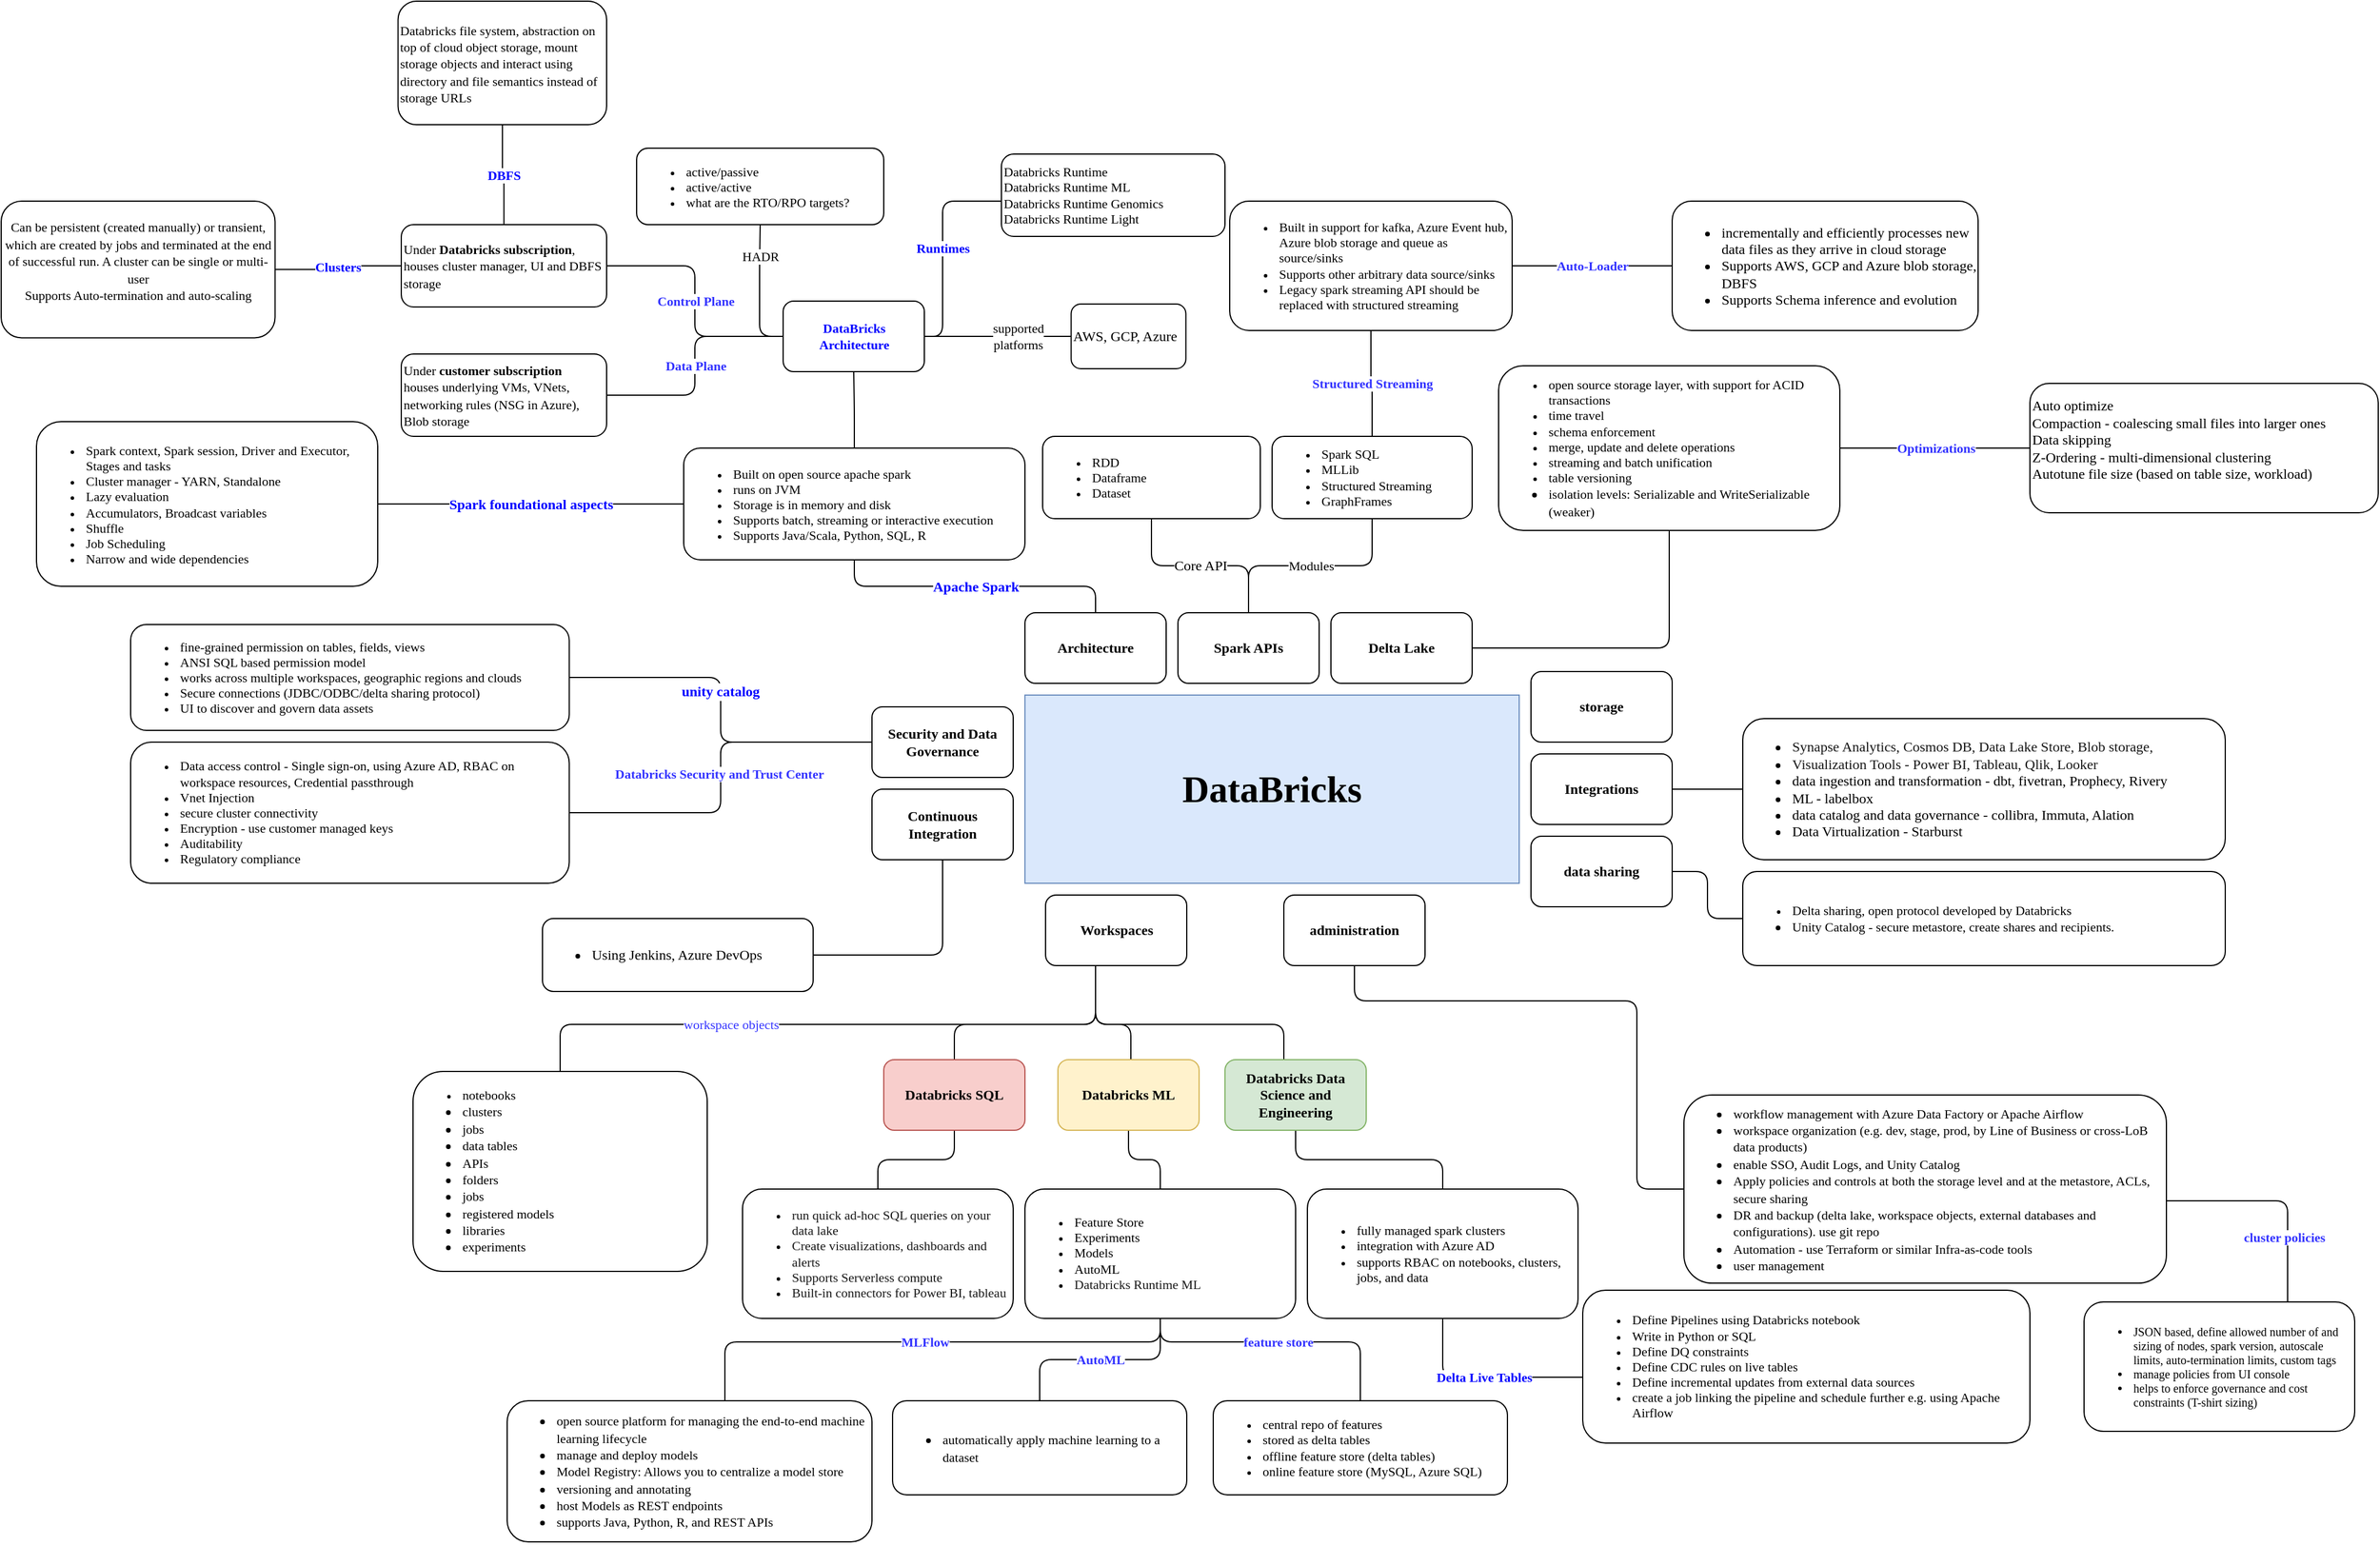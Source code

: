 <mxfile version="17.2.1" type="github" pages="2">
  <diagram id="xfbisKgPo5yGwsmO2iI5" name="Page-1">
    <mxGraphModel dx="1590" dy="1529" grid="1" gridSize="10" guides="1" tooltips="1" connect="1" arrows="1" fold="1" page="1" pageScale="1" pageWidth="850" pageHeight="1100" math="0" shadow="0">
      <root>
        <mxCell id="0" />
        <mxCell id="1" parent="0" />
        <mxCell id="V43_jzV2RidBm6Wxg-L6-1" value="&lt;h3&gt;DataBricks&lt;/h3&gt;" style="rounded=0;whiteSpace=wrap;html=1;fontFamily=Tahoma;fontSize=27;fillColor=#dae8fc;strokeColor=#6c8ebf;" parent="1" vertex="1">
          <mxGeometry x="160" y="150" width="420" height="160" as="geometry" />
        </mxCell>
        <mxCell id="V43_jzV2RidBm6Wxg-L6-4" value="Apache Spark" style="edgeStyle=orthogonalEdgeStyle;rounded=1;orthogonalLoop=1;jettySize=auto;html=1;fontFamily=Tahoma;fontSize=12;endArrow=none;endFill=0;fontColor=#0000FF;fontStyle=1" parent="1" source="V43_jzV2RidBm6Wxg-L6-2" target="V43_jzV2RidBm6Wxg-L6-3" edge="1">
          <mxGeometry relative="1" as="geometry" />
        </mxCell>
        <mxCell id="V43_jzV2RidBm6Wxg-L6-2" value="&lt;p style=&quot;font-size: 12px&quot;&gt;Architecture&lt;/p&gt;" style="rounded=1;whiteSpace=wrap;html=1;fontFamily=Tahoma;fontSize=27;fontStyle=1" parent="1" vertex="1">
          <mxGeometry x="160" y="80" width="120" height="60" as="geometry" />
        </mxCell>
        <mxCell id="V43_jzV2RidBm6Wxg-L6-50" value="supported&lt;br&gt;platforms" style="edgeStyle=orthogonalEdgeStyle;rounded=1;orthogonalLoop=1;jettySize=auto;html=1;fontFamily=Tahoma;fontSize=11;endArrow=none;endFill=0;entryX=0;entryY=0.5;entryDx=0;entryDy=0;" parent="1" source="Ct0M-siwjqjeuyYmhKqq-28" target="V43_jzV2RidBm6Wxg-L6-12" edge="1">
          <mxGeometry x="0.265" relative="1" as="geometry">
            <mxPoint as="offset" />
          </mxGeometry>
        </mxCell>
        <mxCell id="Uxrqat-RcbdeCMddSxPX-3" value="HADR" style="edgeStyle=orthogonalEdgeStyle;rounded=1;orthogonalLoop=1;jettySize=auto;html=1;endArrow=none;endFill=0;fontFamily=Tahoma;exitX=0;exitY=0.5;exitDx=0;exitDy=0;" parent="1" source="Ct0M-siwjqjeuyYmhKqq-28" target="Uxrqat-RcbdeCMddSxPX-2" edge="1">
          <mxGeometry x="0.533" relative="1" as="geometry">
            <mxPoint x="-35.5" y="-40" as="sourcePoint" />
            <mxPoint as="offset" />
          </mxGeometry>
        </mxCell>
        <mxCell id="Ct0M-siwjqjeuyYmhKqq-25" value="Control Plane" style="edgeStyle=orthogonalEdgeStyle;rounded=1;orthogonalLoop=1;jettySize=auto;html=1;fontFamily=Tahoma;fontSize=11;fontColor=#3333FF;endArrow=none;endFill=0;fontStyle=1" edge="1" parent="1" source="Ct0M-siwjqjeuyYmhKqq-28" target="Ct0M-siwjqjeuyYmhKqq-24">
          <mxGeometry relative="1" as="geometry" />
        </mxCell>
        <mxCell id="Ct0M-siwjqjeuyYmhKqq-27" value="Data Plane" style="edgeStyle=orthogonalEdgeStyle;rounded=1;orthogonalLoop=1;jettySize=auto;html=1;fontFamily=Tahoma;fontSize=11;fontColor=#3333FF;endArrow=none;endFill=0;fontStyle=1" edge="1" parent="1" source="Ct0M-siwjqjeuyYmhKqq-28" target="Ct0M-siwjqjeuyYmhKqq-26">
          <mxGeometry relative="1" as="geometry" />
        </mxCell>
        <mxCell id="Ct0M-siwjqjeuyYmhKqq-29" style="edgeStyle=orthogonalEdgeStyle;rounded=1;orthogonalLoop=1;jettySize=auto;html=1;fontFamily=Tahoma;fontSize=11;fontColor=#0000FF;endArrow=none;endFill=0;" edge="1" parent="1" source="V43_jzV2RidBm6Wxg-L6-3" target="Ct0M-siwjqjeuyYmhKqq-28">
          <mxGeometry relative="1" as="geometry" />
        </mxCell>
        <mxCell id="V43_jzV2RidBm6Wxg-L6-3" value="&lt;ul style=&quot;font-size: 11px&quot;&gt;&lt;li&gt;Built on open source apache spark&lt;/li&gt;&lt;li&gt;runs on JVM&lt;/li&gt;&lt;li&gt;Storage is in memory and disk&lt;/li&gt;&lt;li&gt;Supports batch, streaming or interactive execution&lt;/li&gt;&lt;li&gt;Supports Java/Scala, Python, SQL, R&lt;/li&gt;&lt;/ul&gt;" style="rounded=1;whiteSpace=wrap;html=1;fontFamily=Tahoma;fontSize=12;align=left;" parent="1" vertex="1">
          <mxGeometry x="-130" y="-60" width="290" height="95" as="geometry" />
        </mxCell>
        <mxCell id="V43_jzV2RidBm6Wxg-L6-7" value="Core API" style="edgeStyle=orthogonalEdgeStyle;rounded=1;orthogonalLoop=1;jettySize=auto;html=1;fontFamily=Tahoma;fontSize=12;endArrow=none;endFill=0;" parent="1" source="V43_jzV2RidBm6Wxg-L6-5" target="V43_jzV2RidBm6Wxg-L6-6" edge="1">
          <mxGeometry relative="1" as="geometry" />
        </mxCell>
        <mxCell id="V43_jzV2RidBm6Wxg-L6-37" value="Modules" style="edgeStyle=orthogonalEdgeStyle;rounded=1;orthogonalLoop=1;jettySize=auto;html=1;fontFamily=Tahoma;fontSize=11;endArrow=none;endFill=0;" parent="1" source="V43_jzV2RidBm6Wxg-L6-5" target="V43_jzV2RidBm6Wxg-L6-36" edge="1">
          <mxGeometry relative="1" as="geometry" />
        </mxCell>
        <mxCell id="V43_jzV2RidBm6Wxg-L6-5" value="&lt;p style=&quot;font-size: 12px&quot;&gt;Spark APIs&lt;/p&gt;" style="rounded=1;whiteSpace=wrap;html=1;fontFamily=Tahoma;fontSize=27;fontStyle=1" parent="1" vertex="1">
          <mxGeometry x="290" y="80" width="120" height="60" as="geometry" />
        </mxCell>
        <mxCell id="V43_jzV2RidBm6Wxg-L6-6" value="&lt;ul style=&quot;font-size: 11px&quot;&gt;&lt;li&gt;RDD&lt;/li&gt;&lt;li&gt;Dataframe&lt;/li&gt;&lt;li&gt;Dataset&lt;/li&gt;&lt;/ul&gt;" style="rounded=1;whiteSpace=wrap;html=1;fontFamily=Tahoma;fontSize=12;align=left;" parent="1" vertex="1">
          <mxGeometry x="175" y="-70" width="185" height="70" as="geometry" />
        </mxCell>
        <mxCell id="V43_jzV2RidBm6Wxg-L6-10" value="Spark foundational aspects" style="edgeStyle=orthogonalEdgeStyle;rounded=1;orthogonalLoop=1;jettySize=auto;html=1;fontFamily=Tahoma;fontSize=12;endArrow=none;endFill=0;fontStyle=1;fontColor=#0000FF;" parent="1" source="V43_jzV2RidBm6Wxg-L6-3" target="V43_jzV2RidBm6Wxg-L6-9" edge="1">
          <mxGeometry relative="1" as="geometry" />
        </mxCell>
        <mxCell id="V43_jzV2RidBm6Wxg-L6-9" value="&lt;ul style=&quot;font-size: 11px&quot;&gt;&lt;li&gt;&lt;span&gt;Spark context, Spark session, Driver and Executor, Stages and tasks&lt;/span&gt;&lt;br&gt;&lt;/li&gt;&lt;li&gt;Cluster manager - YARN, Standalone&lt;/li&gt;&lt;li&gt;Lazy evaluation&lt;/li&gt;&lt;li&gt;Accumulators, Broadcast variables&lt;/li&gt;&lt;li&gt;Shuffle&lt;/li&gt;&lt;li&gt;Job Scheduling&lt;/li&gt;&lt;li&gt;Narrow and wide dependencies&lt;/li&gt;&lt;/ul&gt;" style="rounded=1;whiteSpace=wrap;html=1;fontFamily=Tahoma;fontSize=12;align=left;" parent="1" vertex="1">
          <mxGeometry x="-680" y="-82.5" width="290" height="140" as="geometry" />
        </mxCell>
        <mxCell id="V43_jzV2RidBm6Wxg-L6-52" style="edgeStyle=orthogonalEdgeStyle;rounded=1;orthogonalLoop=1;jettySize=auto;html=1;fontFamily=Tahoma;fontSize=11;endArrow=none;endFill=0;" parent="1" source="V43_jzV2RidBm6Wxg-L6-11" target="V43_jzV2RidBm6Wxg-L6-51" edge="1">
          <mxGeometry relative="1" as="geometry" />
        </mxCell>
        <mxCell id="V43_jzV2RidBm6Wxg-L6-11" value="&lt;p style=&quot;font-size: 12px&quot;&gt;Delta Lake&lt;/p&gt;" style="rounded=1;whiteSpace=wrap;html=1;fontFamily=Tahoma;fontSize=27;fontStyle=1" parent="1" vertex="1">
          <mxGeometry x="420" y="80" width="120" height="60" as="geometry" />
        </mxCell>
        <mxCell id="V43_jzV2RidBm6Wxg-L6-12" value="&lt;span&gt;AWS, GCP, Azure&lt;/span&gt;" style="rounded=1;whiteSpace=wrap;html=1;fontFamily=Tahoma;fontSize=12;align=left;" parent="1" vertex="1">
          <mxGeometry x="199.25" y="-182.5" width="97.5" height="55" as="geometry" />
        </mxCell>
        <mxCell id="V43_jzV2RidBm6Wxg-L6-17" value="&lt;p style=&quot;font-size: 12px&quot;&gt;Security and Data Governance&lt;/p&gt;" style="rounded=1;whiteSpace=wrap;html=1;fontFamily=Tahoma;fontSize=27;fontStyle=1" parent="1" vertex="1">
          <mxGeometry x="30" y="160" width="120" height="60" as="geometry" />
        </mxCell>
        <mxCell id="V43_jzV2RidBm6Wxg-L6-23" style="edgeStyle=orthogonalEdgeStyle;rounded=1;orthogonalLoop=1;jettySize=auto;html=1;fontFamily=Tahoma;fontSize=11;endArrow=none;endFill=0;" parent="1" source="V43_jzV2RidBm6Wxg-L6-18" target="V43_jzV2RidBm6Wxg-L6-22" edge="1">
          <mxGeometry relative="1" as="geometry">
            <Array as="points">
              <mxPoint x="220" y="430" />
              <mxPoint x="100" y="430" />
            </Array>
          </mxGeometry>
        </mxCell>
        <mxCell id="V43_jzV2RidBm6Wxg-L6-26" style="edgeStyle=orthogonalEdgeStyle;rounded=1;orthogonalLoop=1;jettySize=auto;html=1;fontFamily=Tahoma;fontSize=11;endArrow=none;endFill=0;" parent="1" source="V43_jzV2RidBm6Wxg-L6-18" target="V43_jzV2RidBm6Wxg-L6-25" edge="1">
          <mxGeometry relative="1" as="geometry">
            <Array as="points">
              <mxPoint x="220" y="430" />
              <mxPoint x="380" y="430" />
            </Array>
          </mxGeometry>
        </mxCell>
        <mxCell id="V43_jzV2RidBm6Wxg-L6-27" style="edgeStyle=orthogonalEdgeStyle;rounded=1;orthogonalLoop=1;jettySize=auto;html=1;fontFamily=Tahoma;fontSize=11;endArrow=none;endFill=0;" parent="1" source="V43_jzV2RidBm6Wxg-L6-18" target="V43_jzV2RidBm6Wxg-L6-24" edge="1">
          <mxGeometry relative="1" as="geometry">
            <Array as="points">
              <mxPoint x="220" y="430" />
              <mxPoint x="250" y="430" />
            </Array>
          </mxGeometry>
        </mxCell>
        <mxCell id="Ct0M-siwjqjeuyYmhKqq-11" value="workspace objects" style="edgeStyle=orthogonalEdgeStyle;rounded=1;orthogonalLoop=1;jettySize=auto;html=1;entryX=0.5;entryY=0;entryDx=0;entryDy=0;fontFamily=Tahoma;fontSize=11;fontColor=#3333FF;endArrow=none;endFill=0;" edge="1" parent="1" source="V43_jzV2RidBm6Wxg-L6-18" target="Ct0M-siwjqjeuyYmhKqq-10">
          <mxGeometry x="0.321" relative="1" as="geometry">
            <Array as="points">
              <mxPoint x="220" y="430" />
              <mxPoint x="-235" y="430" />
            </Array>
            <mxPoint as="offset" />
          </mxGeometry>
        </mxCell>
        <mxCell id="V43_jzV2RidBm6Wxg-L6-18" value="&lt;p style=&quot;font-size: 12px&quot;&gt;Workspaces&lt;/p&gt;" style="rounded=1;whiteSpace=wrap;html=1;fontFamily=Tahoma;fontSize=27;fontStyle=1" parent="1" vertex="1">
          <mxGeometry x="177.5" y="320" width="120" height="60" as="geometry" />
        </mxCell>
        <mxCell id="V43_jzV2RidBm6Wxg-L6-21" value="&lt;p style=&quot;font-size: 12px&quot;&gt;storage&lt;/p&gt;" style="rounded=1;whiteSpace=wrap;html=1;fontFamily=Tahoma;fontSize=27;fontStyle=1" parent="1" vertex="1">
          <mxGeometry x="590" y="130" width="120" height="60" as="geometry" />
        </mxCell>
        <mxCell id="V43_jzV2RidBm6Wxg-L6-31" style="edgeStyle=orthogonalEdgeStyle;rounded=1;orthogonalLoop=1;jettySize=auto;html=1;fontFamily=Tahoma;fontSize=11;endArrow=none;endFill=0;" parent="1" source="V43_jzV2RidBm6Wxg-L6-22" target="V43_jzV2RidBm6Wxg-L6-28" edge="1">
          <mxGeometry relative="1" as="geometry" />
        </mxCell>
        <mxCell id="V43_jzV2RidBm6Wxg-L6-22" value="&lt;p style=&quot;font-size: 12px&quot;&gt;Databricks SQL&lt;/p&gt;" style="rounded=1;whiteSpace=wrap;html=1;fontFamily=Tahoma;fontSize=27;fillColor=#f8cecc;strokeColor=#b85450;fontStyle=1" parent="1" vertex="1">
          <mxGeometry x="40" y="460" width="120" height="60" as="geometry" />
        </mxCell>
        <mxCell id="V43_jzV2RidBm6Wxg-L6-32" style="edgeStyle=orthogonalEdgeStyle;rounded=1;orthogonalLoop=1;jettySize=auto;html=1;fontFamily=Tahoma;fontSize=11;endArrow=none;endFill=0;" parent="1" source="V43_jzV2RidBm6Wxg-L6-24" target="V43_jzV2RidBm6Wxg-L6-29" edge="1">
          <mxGeometry relative="1" as="geometry" />
        </mxCell>
        <mxCell id="V43_jzV2RidBm6Wxg-L6-24" value="&lt;p style=&quot;font-size: 12px&quot;&gt;Databricks ML&lt;/p&gt;" style="rounded=1;whiteSpace=wrap;html=1;fontFamily=Tahoma;fontSize=27;fillColor=#fff2cc;strokeColor=#d6b656;fontStyle=1" parent="1" vertex="1">
          <mxGeometry x="188" y="460" width="120" height="60" as="geometry" />
        </mxCell>
        <mxCell id="V43_jzV2RidBm6Wxg-L6-33" style="edgeStyle=orthogonalEdgeStyle;rounded=1;orthogonalLoop=1;jettySize=auto;html=1;fontFamily=Tahoma;fontSize=11;endArrow=none;endFill=0;" parent="1" source="V43_jzV2RidBm6Wxg-L6-25" target="V43_jzV2RidBm6Wxg-L6-30" edge="1">
          <mxGeometry relative="1" as="geometry" />
        </mxCell>
        <mxCell id="V43_jzV2RidBm6Wxg-L6-25" value="&lt;p style=&quot;font-size: 12px&quot;&gt;Databricks Data Science and Engineering&lt;/p&gt;" style="rounded=1;whiteSpace=wrap;html=1;fontFamily=Tahoma;fontSize=27;fillColor=#d5e8d4;strokeColor=#82b366;fontStyle=1" parent="1" vertex="1">
          <mxGeometry x="330" y="460" width="120" height="60" as="geometry" />
        </mxCell>
        <mxCell id="V43_jzV2RidBm6Wxg-L6-28" value="&lt;p&gt;&lt;/p&gt;&lt;ul style=&quot;font-size: 11px&quot;&gt;&lt;li&gt;&lt;span style=&quot;color: rgb(23 , 23 , 23) ; background-color: rgb(255 , 255 , 255)&quot;&gt;&lt;font style=&quot;font-size: 11px&quot;&gt;run quick ad-hoc SQL queries on your data lake&lt;/font&gt;&lt;/span&gt;&lt;/li&gt;&lt;li&gt;&lt;span style=&quot;color: rgb(23 , 23 , 23) ; background-color: rgb(255 , 255 , 255)&quot;&gt;&lt;font style=&quot;font-size: 11px&quot;&gt;Create visualizations, dashboards and alerts&lt;/font&gt;&lt;/span&gt;&lt;/li&gt;&lt;li&gt;&lt;span style=&quot;color: rgb(23 , 23 , 23) ; background-color: rgb(255 , 255 , 255)&quot;&gt;&lt;font style=&quot;font-size: 11px&quot;&gt;Supports Serverless compute&lt;/font&gt;&lt;/span&gt;&lt;/li&gt;&lt;li&gt;&lt;span style=&quot;color: rgb(23 , 23 , 23) ; background-color: rgb(255 , 255 , 255)&quot;&gt;&lt;font style=&quot;font-size: 11px&quot;&gt;Built-in connectors for Power BI, tableau&lt;/font&gt;&lt;/span&gt;&lt;/li&gt;&lt;/ul&gt;&lt;p&gt;&lt;/p&gt;" style="rounded=1;whiteSpace=wrap;html=1;fontFamily=Tahoma;fontSize=12;align=left;" parent="1" vertex="1">
          <mxGeometry x="-80" y="570" width="230" height="110" as="geometry" />
        </mxCell>
        <mxCell id="Ct0M-siwjqjeuyYmhKqq-13" value="AutoML" style="edgeStyle=orthogonalEdgeStyle;rounded=1;orthogonalLoop=1;jettySize=auto;html=1;fontFamily=Tahoma;fontSize=11;fontColor=#3333FF;endArrow=none;endFill=0;fontStyle=1" edge="1" parent="1" source="V43_jzV2RidBm6Wxg-L6-29" target="Ct0M-siwjqjeuyYmhKqq-12">
          <mxGeometry relative="1" as="geometry" />
        </mxCell>
        <mxCell id="Ct0M-siwjqjeuyYmhKqq-15" value="feature store" style="edgeStyle=orthogonalEdgeStyle;rounded=1;orthogonalLoop=1;jettySize=auto;html=1;fontFamily=Tahoma;fontSize=11;fontColor=#3333FF;endArrow=none;endFill=0;fontStyle=1" edge="1" parent="1" source="V43_jzV2RidBm6Wxg-L6-29" target="Ct0M-siwjqjeuyYmhKqq-14">
          <mxGeometry relative="1" as="geometry">
            <Array as="points">
              <mxPoint x="275" y="700" />
              <mxPoint x="445" y="700" />
            </Array>
          </mxGeometry>
        </mxCell>
        <mxCell id="Ct0M-siwjqjeuyYmhKqq-23" value="MLFlow" style="edgeStyle=orthogonalEdgeStyle;rounded=1;orthogonalLoop=1;jettySize=auto;html=1;fontFamily=Tahoma;fontSize=11;fontColor=#3333FF;endArrow=none;endFill=0;fontStyle=1" edge="1" parent="1" source="V43_jzV2RidBm6Wxg-L6-29" target="Ct0M-siwjqjeuyYmhKqq-22">
          <mxGeometry relative="1" as="geometry">
            <Array as="points">
              <mxPoint x="275" y="700" />
              <mxPoint x="-95" y="700" />
            </Array>
          </mxGeometry>
        </mxCell>
        <mxCell id="V43_jzV2RidBm6Wxg-L6-29" value="&lt;p style=&quot;font-size: 11px&quot;&gt;&lt;/p&gt;&lt;ul style=&quot;font-size: 11px&quot;&gt;&lt;li&gt;&lt;span&gt;Feature Store&lt;/span&gt;&lt;/li&gt;&lt;li&gt;&lt;span&gt;Experiments&lt;/span&gt;&lt;/li&gt;&lt;li&gt;&lt;span&gt;Models&lt;/span&gt;&lt;/li&gt;&lt;li&gt;&lt;span&gt;AutoML&lt;/span&gt;&lt;/li&gt;&lt;li&gt;&lt;span style=&quot;background-color: rgb(255 , 255 , 255) ; color: rgb(23 , 23 , 23)&quot;&gt;Databricks Runtime ML&lt;/span&gt;&lt;/li&gt;&lt;/ul&gt;&lt;p&gt;&lt;/p&gt;" style="rounded=1;whiteSpace=wrap;html=1;fontFamily=Tahoma;fontSize=12;align=left;" parent="1" vertex="1">
          <mxGeometry x="160" y="570" width="230" height="110" as="geometry" />
        </mxCell>
        <mxCell id="Ct0M-siwjqjeuyYmhKqq-7" value="Delta Live Tables" style="edgeStyle=orthogonalEdgeStyle;rounded=1;orthogonalLoop=1;jettySize=auto;html=1;fontFamily=Tahoma;fontSize=11;endArrow=none;endFill=0;fontStyle=1;fontColor=#0000FF;" edge="1" parent="1" source="V43_jzV2RidBm6Wxg-L6-30" target="Ct0M-siwjqjeuyYmhKqq-5">
          <mxGeometry relative="1" as="geometry">
            <Array as="points">
              <mxPoint x="515" y="730" />
            </Array>
          </mxGeometry>
        </mxCell>
        <mxCell id="V43_jzV2RidBm6Wxg-L6-30" value="&lt;ul style=&quot;font-size: 11px&quot;&gt;&lt;li&gt;fully managed spark clusters&lt;/li&gt;&lt;li&gt;integration with Azure AD&lt;/li&gt;&lt;li&gt;supports RBAC on notebooks, clusters, jobs, and data&lt;/li&gt;&lt;/ul&gt;" style="rounded=1;whiteSpace=wrap;html=1;fontFamily=Tahoma;fontSize=12;align=left;" parent="1" vertex="1">
          <mxGeometry x="400" y="570" width="230" height="110" as="geometry" />
        </mxCell>
        <mxCell id="Ct0M-siwjqjeuyYmhKqq-2" value="unity catalog" style="edgeStyle=orthogonalEdgeStyle;rounded=1;orthogonalLoop=1;jettySize=auto;html=1;endArrow=none;endFill=0;fontFamily=Tahoma;fontSize=12;fontColor=#0000FF;fontStyle=1" edge="1" parent="1" source="V43_jzV2RidBm6Wxg-L6-17" target="Ct0M-siwjqjeuyYmhKqq-1">
          <mxGeometry x="0.098" relative="1" as="geometry">
            <mxPoint as="offset" />
          </mxGeometry>
        </mxCell>
        <mxCell id="Ct0M-siwjqjeuyYmhKqq-9" value="Databricks Security and Trust Center" style="edgeStyle=orthogonalEdgeStyle;rounded=1;orthogonalLoop=1;jettySize=auto;html=1;fontFamily=Tahoma;fontSize=11;fontColor=#3333FF;endArrow=none;endFill=0;fontStyle=1" edge="1" parent="1" source="V43_jzV2RidBm6Wxg-L6-17" target="Ct0M-siwjqjeuyYmhKqq-8">
          <mxGeometry x="-0.015" y="-1" relative="1" as="geometry">
            <mxPoint as="offset" />
          </mxGeometry>
        </mxCell>
        <mxCell id="Ct0M-siwjqjeuyYmhKqq-17" value="Structured Streaming" style="edgeStyle=orthogonalEdgeStyle;rounded=1;orthogonalLoop=1;jettySize=auto;html=1;entryX=0.5;entryY=1;entryDx=0;entryDy=0;fontFamily=Tahoma;fontSize=11;fontColor=#3333FF;endArrow=none;endFill=0;fontStyle=1" edge="1" parent="1" source="V43_jzV2RidBm6Wxg-L6-36" target="Ct0M-siwjqjeuyYmhKqq-16">
          <mxGeometry relative="1" as="geometry" />
        </mxCell>
        <mxCell id="V43_jzV2RidBm6Wxg-L6-36" value="&lt;ul style=&quot;font-size: 11px&quot;&gt;&lt;li&gt;Spark SQL&lt;/li&gt;&lt;li&gt;MLLib&lt;/li&gt;&lt;li&gt;Structured Streaming&lt;/li&gt;&lt;li&gt;GraphFrames&lt;/li&gt;&lt;/ul&gt;" style="rounded=1;whiteSpace=wrap;html=1;fontFamily=Tahoma;fontSize=12;align=left;" parent="1" vertex="1">
          <mxGeometry x="370" y="-70" width="170" height="70" as="geometry" />
        </mxCell>
        <mxCell id="V43_jzV2RidBm6Wxg-L6-40" style="edgeStyle=orthogonalEdgeStyle;rounded=1;orthogonalLoop=1;jettySize=auto;html=1;fontFamily=Tahoma;fontSize=11;endArrow=none;endFill=0;" parent="1" source="V43_jzV2RidBm6Wxg-L6-38" target="V43_jzV2RidBm6Wxg-L6-39" edge="1">
          <mxGeometry relative="1" as="geometry" />
        </mxCell>
        <mxCell id="V43_jzV2RidBm6Wxg-L6-38" value="&lt;p style=&quot;font-size: 12px&quot;&gt;Integrations&lt;/p&gt;" style="rounded=1;whiteSpace=wrap;html=1;fontFamily=Tahoma;fontSize=27;fontStyle=1" parent="1" vertex="1">
          <mxGeometry x="590" y="200" width="120" height="60" as="geometry" />
        </mxCell>
        <mxCell id="V43_jzV2RidBm6Wxg-L6-39" value="&lt;ul&gt;&lt;li&gt;&lt;span style=&quot;color: rgb(23 , 23 , 23) ; background-color: rgb(255 , 255 , 255)&quot;&gt;Synapse Analytics, Cosmos DB, Data Lake Store, Blob storage,&amp;nbsp;&lt;/span&gt;&lt;/li&gt;&lt;li&gt;&lt;span style=&quot;color: rgb(23 , 23 , 23) ; background-color: rgb(255 , 255 , 255)&quot;&gt;Visualization Tools - Power BI, Tableau, Qlik, Looker&lt;/span&gt;&lt;br&gt;&lt;/li&gt;&lt;li&gt;data ingestion and transformation - dbt, fivetran, Prophecy, Rivery&lt;/li&gt;&lt;li&gt;ML - labelbox&lt;/li&gt;&lt;li&gt;data catalog and data governance - collibra, Immuta, Alation&lt;/li&gt;&lt;li&gt;Data Virtualization - Starburst&lt;/li&gt;&lt;/ul&gt;" style="rounded=1;whiteSpace=wrap;html=1;fontFamily=Tahoma;fontSize=12;align=left;" parent="1" vertex="1">
          <mxGeometry x="770" y="170" width="410" height="120" as="geometry" />
        </mxCell>
        <mxCell id="V43_jzV2RidBm6Wxg-L6-49" style="edgeStyle=orthogonalEdgeStyle;rounded=1;orthogonalLoop=1;jettySize=auto;html=1;entryX=0;entryY=0.5;entryDx=0;entryDy=0;fontFamily=Tahoma;fontSize=11;endArrow=none;endFill=0;" parent="1" source="V43_jzV2RidBm6Wxg-L6-41" target="V43_jzV2RidBm6Wxg-L6-48" edge="1">
          <mxGeometry relative="1" as="geometry">
            <Array as="points">
              <mxPoint x="440" y="410" />
              <mxPoint x="680" y="410" />
              <mxPoint x="680" y="570" />
            </Array>
          </mxGeometry>
        </mxCell>
        <mxCell id="V43_jzV2RidBm6Wxg-L6-41" value="&lt;p style=&quot;font-size: 12px&quot;&gt;administration&lt;/p&gt;" style="rounded=1;whiteSpace=wrap;html=1;fontFamily=Tahoma;fontSize=27;fontStyle=1" parent="1" vertex="1">
          <mxGeometry x="380" y="320" width="120" height="60" as="geometry" />
        </mxCell>
        <mxCell id="V43_jzV2RidBm6Wxg-L6-44" style="edgeStyle=orthogonalEdgeStyle;rounded=1;orthogonalLoop=1;jettySize=auto;html=1;fontFamily=Tahoma;fontSize=11;endArrow=none;endFill=0;" parent="1" source="V43_jzV2RidBm6Wxg-L6-42" target="V43_jzV2RidBm6Wxg-L6-43" edge="1">
          <mxGeometry relative="1" as="geometry" />
        </mxCell>
        <mxCell id="V43_jzV2RidBm6Wxg-L6-42" value="&lt;p style=&quot;font-size: 12px&quot;&gt;data sharing&lt;/p&gt;" style="rounded=1;whiteSpace=wrap;html=1;fontFamily=Tahoma;fontSize=27;fontStyle=1" parent="1" vertex="1">
          <mxGeometry x="590" y="270" width="120" height="60" as="geometry" />
        </mxCell>
        <mxCell id="V43_jzV2RidBm6Wxg-L6-43" value="&lt;ul&gt;&lt;li style=&quot;font-size: 11px&quot;&gt;Delta sharing, open protocol developed by Databricks&lt;/li&gt;&lt;li&gt;&lt;span style=&quot;font-size: 11px&quot;&gt;Unity Catalog - secure metastore,&amp;nbsp;&lt;/span&gt;&lt;span style=&quot;font-size: 11px&quot;&gt;create shares and recipients.&lt;/span&gt;&lt;br&gt;&lt;/li&gt;&lt;/ul&gt;" style="rounded=1;whiteSpace=wrap;html=1;fontFamily=Tahoma;fontSize=12;align=left;" parent="1" vertex="1">
          <mxGeometry x="770" y="300" width="410" height="80" as="geometry" />
        </mxCell>
        <mxCell id="V43_jzV2RidBm6Wxg-L6-47" style="edgeStyle=orthogonalEdgeStyle;rounded=1;orthogonalLoop=1;jettySize=auto;html=1;fontFamily=Tahoma;fontSize=11;endArrow=none;endFill=0;" parent="1" source="V43_jzV2RidBm6Wxg-L6-45" target="V43_jzV2RidBm6Wxg-L6-46" edge="1">
          <mxGeometry relative="1" as="geometry">
            <Array as="points">
              <mxPoint x="90" y="371" />
            </Array>
          </mxGeometry>
        </mxCell>
        <mxCell id="V43_jzV2RidBm6Wxg-L6-45" value="&lt;p style=&quot;font-size: 12px&quot;&gt;Continuous Integration&lt;/p&gt;" style="rounded=1;whiteSpace=wrap;html=1;fontFamily=Tahoma;fontSize=27;fontStyle=1" parent="1" vertex="1">
          <mxGeometry x="30" y="230" width="120" height="60" as="geometry" />
        </mxCell>
        <mxCell id="V43_jzV2RidBm6Wxg-L6-46" value="&lt;ul&gt;&lt;li&gt;Using Jenkins, Azure DevOps&lt;/li&gt;&lt;/ul&gt;" style="rounded=1;whiteSpace=wrap;html=1;fontFamily=Tahoma;fontSize=12;align=left;" parent="1" vertex="1">
          <mxGeometry x="-250" y="340" width="230" height="62" as="geometry" />
        </mxCell>
        <mxCell id="Ct0M-siwjqjeuyYmhKqq-4" value="cluster policies" style="edgeStyle=orthogonalEdgeStyle;rounded=1;orthogonalLoop=1;jettySize=auto;html=1;fontFamily=Tahoma;fontSize=11;endArrow=none;endFill=0;fontStyle=1;fontColor=#3333FF;" edge="1" parent="1" source="V43_jzV2RidBm6Wxg-L6-48" target="Ct0M-siwjqjeuyYmhKqq-3">
          <mxGeometry x="0.407" y="-3" relative="1" as="geometry">
            <Array as="points">
              <mxPoint x="1233" y="580" />
            </Array>
            <mxPoint y="1" as="offset" />
          </mxGeometry>
        </mxCell>
        <mxCell id="V43_jzV2RidBm6Wxg-L6-48" value="&lt;ul&gt;&lt;li&gt;&lt;span style=&quot;font-size: 11px&quot;&gt;workflow management with Azure Data Factory or Apache Airflow&lt;/span&gt;&lt;br&gt;&lt;/li&gt;&lt;li&gt;&lt;span style=&quot;font-size: 11px&quot;&gt;workspace organization (e.g. dev, stage, prod, by Line of Business or cross-LoB data products)&lt;/span&gt;&lt;/li&gt;&lt;li&gt;&lt;span style=&quot;font-size: 11px&quot;&gt;enable SSO, Audit Logs, and Unity Catalog&lt;/span&gt;&lt;br&gt;&lt;/li&gt;&lt;li&gt;&lt;span style=&quot;font-size: 11px&quot;&gt;Apply policies and controls at both the storage level and at the metastore, ACLs, secure sharing&lt;br&gt;&lt;/span&gt;&lt;/li&gt;&lt;li&gt;&lt;span style=&quot;font-size: 11px&quot;&gt;DR and backup (delta lake, workspace objects, external databases and configurations). use git repo&lt;/span&gt;&lt;/li&gt;&lt;li&gt;&lt;span style=&quot;font-size: 11px&quot;&gt;Automation - use Terraform or similar Infra-as-code tools&lt;/span&gt;&lt;/li&gt;&lt;li&gt;&lt;span style=&quot;font-size: 11px&quot;&gt;user management&lt;/span&gt;&lt;/li&gt;&lt;/ul&gt;" style="rounded=1;whiteSpace=wrap;html=1;fontFamily=Tahoma;fontSize=12;align=left;" parent="1" vertex="1">
          <mxGeometry x="720" y="490" width="410" height="160" as="geometry" />
        </mxCell>
        <mxCell id="Ct0M-siwjqjeuyYmhKqq-21" value="Optimizations" style="edgeStyle=orthogonalEdgeStyle;rounded=1;orthogonalLoop=1;jettySize=auto;html=1;fontFamily=Tahoma;fontSize=11;fontColor=#3333FF;endArrow=none;endFill=0;fontStyle=1" edge="1" parent="1" source="V43_jzV2RidBm6Wxg-L6-51" target="Ct0M-siwjqjeuyYmhKqq-20">
          <mxGeometry relative="1" as="geometry" />
        </mxCell>
        <mxCell id="V43_jzV2RidBm6Wxg-L6-51" value="&lt;ul&gt;&lt;li style=&quot;font-size: 11px&quot;&gt;open source storage layer, with support for ACID transactions&lt;/li&gt;&lt;li style=&quot;font-size: 11px&quot;&gt;time travel&lt;/li&gt;&lt;li style=&quot;font-size: 11px&quot;&gt;schema enforcement&lt;/li&gt;&lt;li style=&quot;font-size: 11px&quot;&gt;merge, update and delete operations&lt;/li&gt;&lt;li style=&quot;font-size: 11px&quot;&gt;streaming and batch unification&lt;/li&gt;&lt;li style=&quot;font-size: 11px&quot;&gt;table versioning&lt;/li&gt;&lt;li&gt;&lt;span style=&quot;font-size: 11px&quot;&gt;isolation levels: Serializable and WriteSerializable (weaker)&lt;/span&gt;&lt;br&gt;&lt;/li&gt;&lt;/ul&gt;" style="rounded=1;whiteSpace=wrap;html=1;fontFamily=Tahoma;fontSize=12;align=left;" parent="1" vertex="1">
          <mxGeometry x="562.5" y="-130" width="290" height="140" as="geometry" />
        </mxCell>
        <mxCell id="Uxrqat-RcbdeCMddSxPX-2" value="&lt;ul style=&quot;font-size: 11px&quot;&gt;&lt;li&gt;active/passive&lt;/li&gt;&lt;li&gt;active/active&lt;/li&gt;&lt;li&gt;what are the RTO/RPO targets?&lt;/li&gt;&lt;/ul&gt;" style="whiteSpace=wrap;html=1;fontFamily=Tahoma;align=left;rounded=1;" parent="1" vertex="1">
          <mxGeometry x="-170" y="-315" width="210" height="65" as="geometry" />
        </mxCell>
        <mxCell id="Ct0M-siwjqjeuyYmhKqq-1" value="&lt;p style=&quot;font-size: 11px&quot;&gt;&lt;/p&gt;&lt;p&gt;&lt;/p&gt;&lt;ul style=&quot;font-size: 11px&quot;&gt;&lt;li&gt;&lt;span&gt;fine-grained permission on tables, fields, views&lt;/span&gt;&lt;br&gt;&lt;/li&gt;&lt;li&gt;ANSI SQL based permission model&lt;/li&gt;&lt;li&gt;works across multiple workspaces, geographic regions and clouds&lt;/li&gt;&lt;li&gt;Secure connections (JDBC/ODBC/delta sharing protocol)&lt;/li&gt;&lt;li&gt;UI to discover and govern data assets&lt;/li&gt;&lt;/ul&gt;&lt;p&gt;&lt;/p&gt;&lt;p&gt;&lt;/p&gt;" style="rounded=1;whiteSpace=wrap;html=1;fontFamily=Tahoma;fontSize=12;align=left;" vertex="1" parent="1">
          <mxGeometry x="-600" y="90" width="372.75" height="90" as="geometry" />
        </mxCell>
        <mxCell id="Ct0M-siwjqjeuyYmhKqq-3" value="&lt;ul style=&quot;font-size: 10px&quot;&gt;&lt;li&gt;JSON based, define allowed number of and sizing of nodes, spark version, autoscale limits, auto-termination limits, custom tags&lt;/li&gt;&lt;li&gt;manage policies from UI console&lt;/li&gt;&lt;li&gt;helps to enforce governance and cost constraints (T-shirt sizing)&lt;/li&gt;&lt;/ul&gt;" style="whiteSpace=wrap;html=1;fontFamily=Tahoma;align=left;rounded=1;" vertex="1" parent="1">
          <mxGeometry x="1060" y="666" width="230" height="110" as="geometry" />
        </mxCell>
        <mxCell id="Ct0M-siwjqjeuyYmhKqq-5" value="&lt;ul style=&quot;font-size: 11px&quot;&gt;&lt;li&gt;Define Pipelines using Databricks notebook&lt;/li&gt;&lt;li&gt;Write in Python or SQL&lt;/li&gt;&lt;li&gt;Define DQ constraints&lt;/li&gt;&lt;li&gt;Define CDC rules on live tables&lt;/li&gt;&lt;li&gt;Define incremental updates from external data sources&lt;/li&gt;&lt;li&gt;create a job linking the pipeline and schedule further e.g. using Apache Airflow&lt;/li&gt;&lt;/ul&gt;" style="whiteSpace=wrap;html=1;fontFamily=Tahoma;align=left;rounded=1;" vertex="1" parent="1">
          <mxGeometry x="634" y="656" width="380" height="130" as="geometry" />
        </mxCell>
        <mxCell id="Ct0M-siwjqjeuyYmhKqq-8" value="&lt;p style=&quot;font-size: 11px&quot;&gt;&lt;/p&gt;&lt;p&gt;&lt;/p&gt;&lt;ul style=&quot;font-size: 11px&quot;&gt;&lt;li&gt;Data access control - Single sign-on, using Azure AD, RBAC on workspace resources, Credential passthrough&lt;/li&gt;&lt;li&gt;Vnet Injection&lt;/li&gt;&lt;li&gt;secure cluster connectivity&lt;/li&gt;&lt;li&gt;Encryption - use customer managed keys&lt;/li&gt;&lt;li&gt;Auditability&lt;/li&gt;&lt;li&gt;Regulatory compliance&lt;/li&gt;&lt;/ul&gt;&lt;p&gt;&lt;/p&gt;&lt;p&gt;&lt;/p&gt;" style="rounded=1;whiteSpace=wrap;html=1;fontFamily=Tahoma;fontSize=12;align=left;" vertex="1" parent="1">
          <mxGeometry x="-600" y="190" width="372.75" height="120" as="geometry" />
        </mxCell>
        <mxCell id="Ct0M-siwjqjeuyYmhKqq-10" value="&lt;p style=&quot;font-size: 11px&quot;&gt;&lt;/p&gt;&lt;p&gt;&lt;/p&gt;&lt;ul&gt;&lt;li style=&quot;font-size: 11px&quot;&gt;notebooks&lt;/li&gt;&lt;li&gt;&lt;span style=&quot;font-size: 11px&quot;&gt;clusters&lt;/span&gt;&lt;/li&gt;&lt;li&gt;&lt;span style=&quot;font-size: 11px&quot;&gt;jobs&lt;/span&gt;&lt;/li&gt;&lt;li&gt;&lt;span style=&quot;font-size: 11px&quot;&gt;data tables&lt;/span&gt;&lt;/li&gt;&lt;li&gt;&lt;span style=&quot;font-size: 11px&quot;&gt;APIs&lt;/span&gt;&lt;/li&gt;&lt;li&gt;&lt;span style=&quot;font-size: 11px&quot;&gt;folders&lt;/span&gt;&lt;/li&gt;&lt;li&gt;&lt;span style=&quot;font-size: 11px&quot;&gt;jobs&lt;/span&gt;&lt;/li&gt;&lt;li&gt;&lt;span style=&quot;font-size: 11px&quot;&gt;registered models&lt;/span&gt;&lt;br&gt;&lt;/li&gt;&lt;li&gt;&lt;span style=&quot;font-size: 11px&quot;&gt;libraries&lt;/span&gt;&lt;/li&gt;&lt;li&gt;&lt;span style=&quot;font-size: 11px&quot;&gt;experiments&lt;/span&gt;&lt;/li&gt;&lt;/ul&gt;&lt;p&gt;&lt;/p&gt;&lt;p&gt;&lt;/p&gt;" style="rounded=1;whiteSpace=wrap;html=1;fontFamily=Tahoma;fontSize=12;align=left;" vertex="1" parent="1">
          <mxGeometry x="-360" y="470" width="250" height="170" as="geometry" />
        </mxCell>
        <mxCell id="Ct0M-siwjqjeuyYmhKqq-12" value="&lt;p style=&quot;font-size: 11px&quot;&gt;&lt;/p&gt;&lt;p&gt;&lt;/p&gt;&lt;ul&gt;&lt;li&gt;&lt;span style=&quot;font-size: 11px&quot;&gt;automatically apply machine learning to a dataset&lt;/span&gt;&lt;br&gt;&lt;/li&gt;&lt;/ul&gt;&lt;p&gt;&lt;/p&gt;&lt;p&gt;&lt;/p&gt;" style="rounded=1;whiteSpace=wrap;html=1;fontFamily=Tahoma;fontSize=12;align=left;" vertex="1" parent="1">
          <mxGeometry x="47.5" y="750" width="250" height="80" as="geometry" />
        </mxCell>
        <mxCell id="Ct0M-siwjqjeuyYmhKqq-14" value="&lt;p style=&quot;font-size: 11px&quot;&gt;&lt;/p&gt;&lt;p&gt;&lt;/p&gt;&lt;ul&gt;&lt;li style=&quot;font-size: 11px&quot;&gt;central repo of features&lt;/li&gt;&lt;li style=&quot;font-size: 11px&quot;&gt;stored as delta tables&lt;/li&gt;&lt;li style=&quot;font-size: 11px&quot;&gt;offline feature store (delta tables)&lt;/li&gt;&lt;li style=&quot;font-size: 11px&quot;&gt;online feature store (MySQL, Azure SQL)&lt;/li&gt;&lt;/ul&gt;&lt;p&gt;&lt;/p&gt;&lt;p&gt;&lt;/p&gt;" style="rounded=1;whiteSpace=wrap;html=1;fontFamily=Tahoma;fontSize=12;align=left;" vertex="1" parent="1">
          <mxGeometry x="320" y="750" width="250" height="80" as="geometry" />
        </mxCell>
        <mxCell id="Ct0M-siwjqjeuyYmhKqq-19" value="Auto-Loader" style="edgeStyle=orthogonalEdgeStyle;rounded=1;orthogonalLoop=1;jettySize=auto;html=1;fontFamily=Tahoma;fontSize=11;fontColor=#3333FF;endArrow=none;endFill=0;fontStyle=1" edge="1" parent="1" source="Ct0M-siwjqjeuyYmhKqq-16" target="Ct0M-siwjqjeuyYmhKqq-18">
          <mxGeometry relative="1" as="geometry" />
        </mxCell>
        <mxCell id="Ct0M-siwjqjeuyYmhKqq-16" value="&lt;ul style=&quot;font-size: 11px&quot;&gt;&lt;li&gt;Built in support for kafka, Azure Event hub, Azure blob storage and queue as source/sinks&lt;/li&gt;&lt;li&gt;Supports other arbitrary data source/sinks&lt;/li&gt;&lt;li&gt;Legacy spark streaming API should be replaced with structured streaming&lt;/li&gt;&lt;/ul&gt;" style="rounded=1;whiteSpace=wrap;html=1;fontFamily=Tahoma;fontSize=12;align=left;" vertex="1" parent="1">
          <mxGeometry x="334" y="-270" width="240" height="110" as="geometry" />
        </mxCell>
        <mxCell id="Ct0M-siwjqjeuyYmhKqq-18" value="&lt;ul&gt;&lt;li&gt;incrementally and efficiently processes new data files as they arrive in cloud storage&lt;/li&gt;&lt;li&gt;Supports AWS, GCP and Azure blob storage, DBFS&lt;/li&gt;&lt;li&gt;Supports&amp;nbsp;Schema inference and evolution&lt;/li&gt;&lt;/ul&gt;" style="rounded=1;whiteSpace=wrap;html=1;fontFamily=Tahoma;fontSize=12;align=left;" vertex="1" parent="1">
          <mxGeometry x="710" y="-270" width="260" height="110" as="geometry" />
        </mxCell>
        <mxCell id="Ct0M-siwjqjeuyYmhKqq-20" value="Auto optimize&lt;br&gt;&lt;div&gt;Compaction - coalescing small files into larger ones&lt;/div&gt;&lt;div&gt;Data skipping&lt;/div&gt;&lt;div&gt;Z-Ordering - multi-dimensional clustering&lt;/div&gt;&lt;div&gt;Autotune file size (based on table size, workload)&lt;/div&gt;&lt;div&gt;&lt;br&gt;&lt;/div&gt;" style="whiteSpace=wrap;html=1;fontFamily=Tahoma;align=left;rounded=1;" vertex="1" parent="1">
          <mxGeometry x="1014" y="-115" width="296" height="110" as="geometry" />
        </mxCell>
        <mxCell id="Ct0M-siwjqjeuyYmhKqq-22" value="&lt;p style=&quot;font-size: 11px&quot;&gt;&lt;/p&gt;&lt;p&gt;&lt;/p&gt;&lt;ul&gt;&lt;li&gt;&lt;span style=&quot;font-size: 11px&quot;&gt;open source platform for managing the end-to-end machine learning lifecycle&lt;/span&gt;&lt;br&gt;&lt;/li&gt;&lt;li&gt;&lt;span style=&quot;font-size: 11px&quot;&gt;manage and deploy models&lt;/span&gt;&lt;/li&gt;&lt;li&gt;&lt;span style=&quot;font-size: 11px&quot;&gt;Model Registry: Allows you to centralize a model store&lt;/span&gt;&lt;/li&gt;&lt;li&gt;&lt;span style=&quot;font-size: 11px&quot;&gt;versioning and annotating&lt;/span&gt;&lt;br&gt;&lt;/li&gt;&lt;li&gt;&lt;span style=&quot;font-size: 11px&quot;&gt;host Models as REST endpoints&lt;/span&gt;&lt;/li&gt;&lt;li&gt;&lt;span style=&quot;font-size: 11px&quot;&gt;supports Java, Python, R, and REST APIs&lt;/span&gt;&lt;/li&gt;&lt;/ul&gt;&lt;p&gt;&lt;/p&gt;&lt;p&gt;&lt;/p&gt;" style="rounded=1;whiteSpace=wrap;html=1;fontFamily=Tahoma;fontSize=12;align=left;" vertex="1" parent="1">
          <mxGeometry x="-280" y="750" width="310" height="120" as="geometry" />
        </mxCell>
        <mxCell id="Ct0M-siwjqjeuyYmhKqq-35" value="Clusters" style="edgeStyle=orthogonalEdgeStyle;rounded=1;orthogonalLoop=1;jettySize=auto;html=1;fontFamily=Tahoma;fontSize=11;fontColor=#0000FF;endArrow=none;endFill=0;fontStyle=1" edge="1" parent="1" source="Ct0M-siwjqjeuyYmhKqq-24" target="Ct0M-siwjqjeuyYmhKqq-34">
          <mxGeometry relative="1" as="geometry" />
        </mxCell>
        <mxCell id="Ct0M-siwjqjeuyYmhKqq-38" value="DBFS" style="edgeStyle=orthogonalEdgeStyle;rounded=1;orthogonalLoop=1;jettySize=auto;html=1;fontFamily=Tahoma;fontSize=11;fontColor=#0000FF;endArrow=none;endFill=0;fontStyle=1" edge="1" parent="1" source="Ct0M-siwjqjeuyYmhKqq-24" target="Ct0M-siwjqjeuyYmhKqq-37">
          <mxGeometry relative="1" as="geometry" />
        </mxCell>
        <mxCell id="Ct0M-siwjqjeuyYmhKqq-24" value="&lt;span style=&quot;font-size: 11px&quot;&gt;Under &lt;b&gt;Databricks&lt;/b&gt; &lt;b&gt;subscription&lt;/b&gt;, houses cluster manager, UI and DBFS storage&lt;/span&gt;" style="whiteSpace=wrap;html=1;fontFamily=Tahoma;align=left;rounded=1;" vertex="1" parent="1">
          <mxGeometry x="-370" y="-250" width="174.5" height="70" as="geometry" />
        </mxCell>
        <mxCell id="Ct0M-siwjqjeuyYmhKqq-26" value="&lt;span style=&quot;font-size: 11px&quot;&gt;Under &lt;b&gt;customer&lt;/b&gt; &lt;b&gt;subscription&lt;/b&gt;&lt;br&gt;houses underlying VMs, VNets, networking rules (NSG in Azure), Blob storage&lt;/span&gt;" style="whiteSpace=wrap;html=1;fontFamily=Tahoma;align=left;rounded=1;" vertex="1" parent="1">
          <mxGeometry x="-370" y="-140" width="174.5" height="70" as="geometry" />
        </mxCell>
        <mxCell id="Ct0M-siwjqjeuyYmhKqq-31" value="Runtimes" style="edgeStyle=orthogonalEdgeStyle;rounded=1;orthogonalLoop=1;jettySize=auto;html=1;fontFamily=Tahoma;fontSize=11;fontColor=#0000FF;endArrow=none;endFill=0;fontStyle=1" edge="1" parent="1" source="Ct0M-siwjqjeuyYmhKqq-28" target="Ct0M-siwjqjeuyYmhKqq-30">
          <mxGeometry relative="1" as="geometry">
            <Array as="points">
              <mxPoint x="90" y="-155" />
              <mxPoint x="90" y="-270" />
            </Array>
          </mxGeometry>
        </mxCell>
        <mxCell id="Ct0M-siwjqjeuyYmhKqq-28" value="DataBricks &lt;br&gt;Architecture" style="rounded=1;whiteSpace=wrap;html=1;labelBackgroundColor=none;fontFamily=Tahoma;fontSize=11;fontColor=#0000FF;fontStyle=1" vertex="1" parent="1">
          <mxGeometry x="-45.5" y="-185" width="120" height="60" as="geometry" />
        </mxCell>
        <mxCell id="Ct0M-siwjqjeuyYmhKqq-30" value="&lt;p&gt;&lt;span style=&quot;color: rgb(0 , 0 , 0) ; font-weight: normal&quot;&gt;Databricks Runtime&lt;/span&gt;&lt;br&gt;&lt;span style=&quot;color: rgb(0 , 0 , 0) ; font-weight: normal&quot;&gt;Databricks Runtime ML&lt;/span&gt;&lt;br&gt;&lt;span style=&quot;color: rgb(0 , 0 , 0) ; font-weight: normal&quot;&gt;Databricks Runtime Genomics&lt;/span&gt;&lt;br&gt;&lt;span style=&quot;color: rgb(0 , 0 , 0) ; font-weight: normal&quot;&gt;Databricks Runtime Light&lt;/span&gt;&lt;br&gt;&lt;/p&gt;" style="whiteSpace=wrap;html=1;fontSize=11;fontFamily=Tahoma;fontColor=#0000FF;rounded=1;labelBackgroundColor=none;fontStyle=1;align=left;" vertex="1" parent="1">
          <mxGeometry x="140" y="-310" width="190" height="70" as="geometry" />
        </mxCell>
        <mxCell id="Ct0M-siwjqjeuyYmhKqq-34" value="&lt;span style=&quot;font-size: 11px&quot;&gt;Can be persistent (created manually) or transient, which are created by jobs and terminated at the end of successful run. A cluster can be single or multi-user&lt;br&gt;Supports Auto-termination and auto-scaling&lt;br&gt;&lt;br&gt;&lt;/span&gt;" style="whiteSpace=wrap;html=1;fontFamily=Tahoma;align=center;rounded=1;" vertex="1" parent="1">
          <mxGeometry x="-710" y="-270" width="232.75" height="116.25" as="geometry" />
        </mxCell>
        <mxCell id="Ct0M-siwjqjeuyYmhKqq-37" value="&lt;p&gt;&lt;span style=&quot;font-size: 11px&quot;&gt;Databricks file system, abstraction on top of cloud object storage, mount storage objects and interact using directory and file semantics instead of storage URLs&lt;/span&gt;&lt;br&gt;&lt;/p&gt;" style="whiteSpace=wrap;html=1;fontFamily=Tahoma;align=left;rounded=1;" vertex="1" parent="1">
          <mxGeometry x="-372.75" y="-440" width="177.25" height="105" as="geometry" />
        </mxCell>
      </root>
    </mxGraphModel>
  </diagram>
  <diagram id="XUH3krE81OkrfBBacNsB" name="Page-2">
    <mxGraphModel dx="925" dy="536" grid="1" gridSize="10" guides="1" tooltips="1" connect="1" arrows="1" fold="1" page="1" pageScale="1" pageWidth="850" pageHeight="1100" math="0" shadow="0">
      <root>
        <mxCell id="0" />
        <mxCell id="1" parent="0" />
        <mxCell id="260IgYrY84z_pgkx8gj4-8" style="edgeStyle=orthogonalEdgeStyle;rounded=1;orthogonalLoop=1;jettySize=auto;html=1;fontFamily=Tahoma;fontSize=12;fontColor=#000000;endArrow=oval;endFill=1;" edge="1" parent="1" source="260IgYrY84z_pgkx8gj4-1" target="260IgYrY84z_pgkx8gj4-7">
          <mxGeometry relative="1" as="geometry" />
        </mxCell>
        <mxCell id="260IgYrY84z_pgkx8gj4-1" value="Prepare" style="shape=step;perimeter=stepPerimeter;whiteSpace=wrap;html=1;fixedSize=1;labelBackgroundColor=none;fontFamily=Tahoma;fontSize=12;fontStyle=0;align=center;fillColor=#d5e8d4;strokeColor=#82b366;" vertex="1" parent="1">
          <mxGeometry x="351" y="201" width="120" height="80" as="geometry" />
        </mxCell>
        <mxCell id="260IgYrY84z_pgkx8gj4-10" style="edgeStyle=orthogonalEdgeStyle;rounded=1;orthogonalLoop=1;jettySize=auto;html=1;fontFamily=Tahoma;fontSize=12;fontColor=#000000;endArrow=oval;endFill=1;" edge="1" parent="1" source="260IgYrY84z_pgkx8gj4-2" target="260IgYrY84z_pgkx8gj4-9">
          <mxGeometry relative="1" as="geometry" />
        </mxCell>
        <mxCell id="260IgYrY84z_pgkx8gj4-2" value="Build" style="shape=step;perimeter=stepPerimeter;whiteSpace=wrap;html=1;fixedSize=1;labelBackgroundColor=none;fontFamily=Tahoma;fontSize=12;fontStyle=0;align=center;fillColor=#d5e8d4;strokeColor=#82b366;" vertex="1" parent="1">
          <mxGeometry x="461" y="201" width="120" height="80" as="geometry" />
        </mxCell>
        <mxCell id="260IgYrY84z_pgkx8gj4-6" style="edgeStyle=orthogonalEdgeStyle;rounded=1;orthogonalLoop=1;jettySize=auto;html=1;fontFamily=Tahoma;fontSize=12;fontColor=#000000;endArrow=oval;endFill=1;" edge="1" parent="1" source="260IgYrY84z_pgkx8gj4-3" target="260IgYrY84z_pgkx8gj4-5">
          <mxGeometry relative="1" as="geometry" />
        </mxCell>
        <mxCell id="260IgYrY84z_pgkx8gj4-3" value="Discover" style="shape=step;perimeter=stepPerimeter;whiteSpace=wrap;html=1;fixedSize=1;labelBackgroundColor=none;fontFamily=Tahoma;fontSize=12;fontStyle=0;align=center;fillColor=#d5e8d4;strokeColor=#82b366;" vertex="1" parent="1">
          <mxGeometry x="241" y="201" width="120" height="80" as="geometry" />
        </mxCell>
        <mxCell id="260IgYrY84z_pgkx8gj4-12" style="edgeStyle=orthogonalEdgeStyle;rounded=1;orthogonalLoop=1;jettySize=auto;html=1;fontFamily=Tahoma;fontSize=12;fontColor=#000000;endArrow=oval;endFill=1;" edge="1" parent="1" source="260IgYrY84z_pgkx8gj4-4" target="260IgYrY84z_pgkx8gj4-11">
          <mxGeometry relative="1" as="geometry" />
        </mxCell>
        <mxCell id="260IgYrY84z_pgkx8gj4-4" value="Operationalize" style="shape=step;perimeter=stepPerimeter;whiteSpace=wrap;html=1;fixedSize=1;labelBackgroundColor=none;fontFamily=Tahoma;fontSize=12;fontStyle=0;align=center;fillColor=#d5e8d4;strokeColor=#82b366;" vertex="1" parent="1">
          <mxGeometry x="571" y="201" width="120" height="80" as="geometry" />
        </mxCell>
        <mxCell id="260IgYrY84z_pgkx8gj4-5" value="&lt;ul&gt;&lt;li&gt;&lt;font color=&quot;#000000&quot;&gt;Metadata catalog&lt;/font&gt;&lt;/li&gt;&lt;li&gt;&lt;font color=&quot;#000000&quot;&gt;search&lt;/font&gt;&lt;/li&gt;&lt;li&gt;&lt;font color=&quot;#000000&quot;&gt;feature store&lt;/font&gt;&lt;/li&gt;&lt;li&gt;&lt;font color=&quot;#000000&quot;&gt;data movement&lt;/font&gt;&lt;/li&gt;&lt;li&gt;&lt;font color=&quot;#000000&quot;&gt;clickstream tracking&lt;/font&gt;&lt;/li&gt;&lt;/ul&gt;" style="text;html=1;align=left;verticalAlign=middle;whiteSpace=wrap;rounded=0;labelBackgroundColor=none;fontFamily=Tahoma;fontSize=12;" vertex="1" parent="1">
          <mxGeometry x="221" y="351" width="160" height="80" as="geometry" />
        </mxCell>
        <mxCell id="260IgYrY84z_pgkx8gj4-7" value="&lt;ul&gt;&lt;li&gt;data lake management&lt;/li&gt;&lt;li&gt;data wrangling&lt;/li&gt;&lt;li&gt;data rights governance&lt;/li&gt;&lt;/ul&gt;" style="text;html=1;align=left;verticalAlign=middle;whiteSpace=wrap;rounded=0;labelBackgroundColor=none;fontFamily=Tahoma;fontSize=12;" vertex="1" parent="1">
          <mxGeometry x="321" y="70" width="180" height="80" as="geometry" />
        </mxCell>
        <mxCell id="260IgYrY84z_pgkx8gj4-9" value="&lt;ul&gt;&lt;li&gt;Data Virtualization&lt;/li&gt;&lt;li&gt;Data Transformation&lt;/li&gt;&lt;li&gt;Model Training&lt;/li&gt;&lt;li&gt;Continuous Integration&lt;/li&gt;&lt;li&gt;A/B Testing&lt;/li&gt;&lt;/ul&gt;" style="text;html=1;align=left;verticalAlign=middle;whiteSpace=wrap;rounded=0;labelBackgroundColor=none;fontFamily=Tahoma;fontSize=12;" vertex="1" parent="1">
          <mxGeometry x="431" y="350" width="180" height="80" as="geometry" />
        </mxCell>
        <mxCell id="260IgYrY84z_pgkx8gj4-11" value="&lt;ul&gt;&lt;li&gt;query optimization&lt;/li&gt;&lt;li&gt;pipeline orchestration&lt;/li&gt;&lt;li&gt;model deploy&lt;/li&gt;&lt;li&gt;quality observability&lt;/li&gt;&lt;li&gt;cost management&lt;/li&gt;&lt;/ul&gt;" style="text;html=1;align=left;verticalAlign=middle;whiteSpace=wrap;rounded=0;labelBackgroundColor=none;fontFamily=Tahoma;fontSize=12;" vertex="1" parent="1">
          <mxGeometry x="551" y="70" width="160" height="80" as="geometry" />
        </mxCell>
      </root>
    </mxGraphModel>
  </diagram>
</mxfile>
